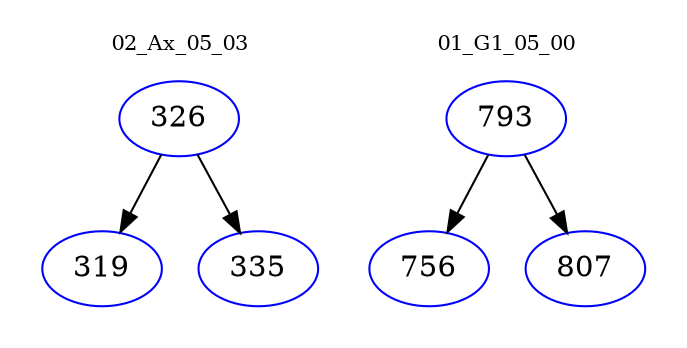 digraph{
subgraph cluster_0 {
color = white
label = "02_Ax_05_03";
fontsize=10;
T0_326 [label="326", color="blue"]
T0_326 -> T0_319 [color="black"]
T0_319 [label="319", color="blue"]
T0_326 -> T0_335 [color="black"]
T0_335 [label="335", color="blue"]
}
subgraph cluster_1 {
color = white
label = "01_G1_05_00";
fontsize=10;
T1_793 [label="793", color="blue"]
T1_793 -> T1_756 [color="black"]
T1_756 [label="756", color="blue"]
T1_793 -> T1_807 [color="black"]
T1_807 [label="807", color="blue"]
}
}
